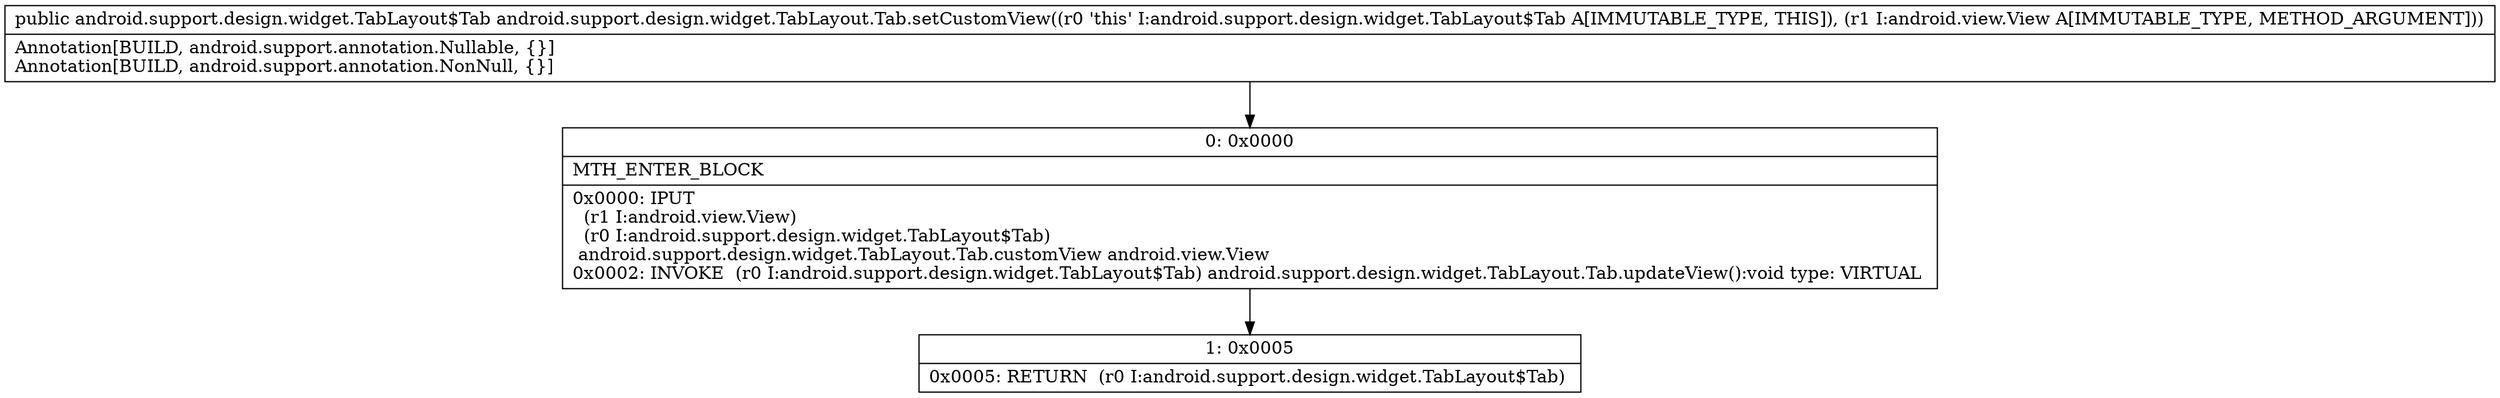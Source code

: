 digraph "CFG forandroid.support.design.widget.TabLayout.Tab.setCustomView(Landroid\/view\/View;)Landroid\/support\/design\/widget\/TabLayout$Tab;" {
Node_0 [shape=record,label="{0\:\ 0x0000|MTH_ENTER_BLOCK\l|0x0000: IPUT  \l  (r1 I:android.view.View)\l  (r0 I:android.support.design.widget.TabLayout$Tab)\l android.support.design.widget.TabLayout.Tab.customView android.view.View \l0x0002: INVOKE  (r0 I:android.support.design.widget.TabLayout$Tab) android.support.design.widget.TabLayout.Tab.updateView():void type: VIRTUAL \l}"];
Node_1 [shape=record,label="{1\:\ 0x0005|0x0005: RETURN  (r0 I:android.support.design.widget.TabLayout$Tab) \l}"];
MethodNode[shape=record,label="{public android.support.design.widget.TabLayout$Tab android.support.design.widget.TabLayout.Tab.setCustomView((r0 'this' I:android.support.design.widget.TabLayout$Tab A[IMMUTABLE_TYPE, THIS]), (r1 I:android.view.View A[IMMUTABLE_TYPE, METHOD_ARGUMENT]))  | Annotation[BUILD, android.support.annotation.Nullable, \{\}]\lAnnotation[BUILD, android.support.annotation.NonNull, \{\}]\l}"];
MethodNode -> Node_0;
Node_0 -> Node_1;
}

